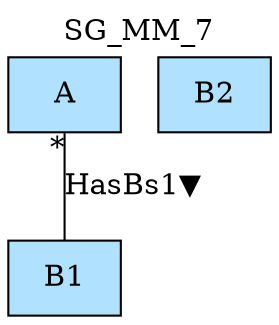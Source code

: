 digraph {graph[label=SG_MM_7,labelloc=tl,labelfontsize=12];
"A"[shape=record,fillcolor=lightskyblue1,style = filled,label="A"];
"B1"[shape=record,fillcolor=lightskyblue1,style = filled,label="B1"];
"B2"[shape=record,fillcolor=lightskyblue1,style = filled,label="B2"];

"A"->"B1"[label="HasBs1▼",dir=none,taillabel="*",headlabel=""];
}